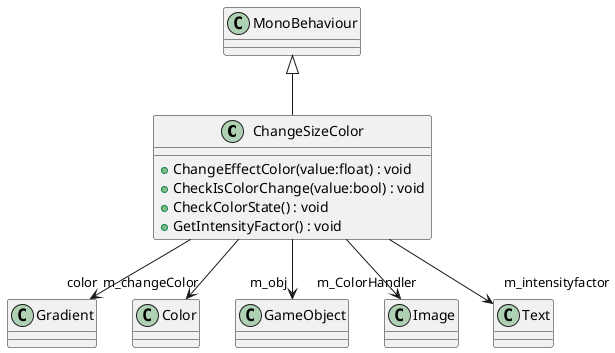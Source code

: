 @startuml
class ChangeSizeColor {
    + ChangeEffectColor(value:float) : void
    + CheckIsColorChange(value:bool) : void
    + CheckColorState() : void
    + GetIntensityFactor() : void
}
MonoBehaviour <|-- ChangeSizeColor
ChangeSizeColor --> "color" Gradient
ChangeSizeColor --> "m_changeColor" Color
ChangeSizeColor --> "m_obj" GameObject
ChangeSizeColor --> "m_ColorHandler" Image
ChangeSizeColor --> "m_intensityfactor" Text
@enduml
